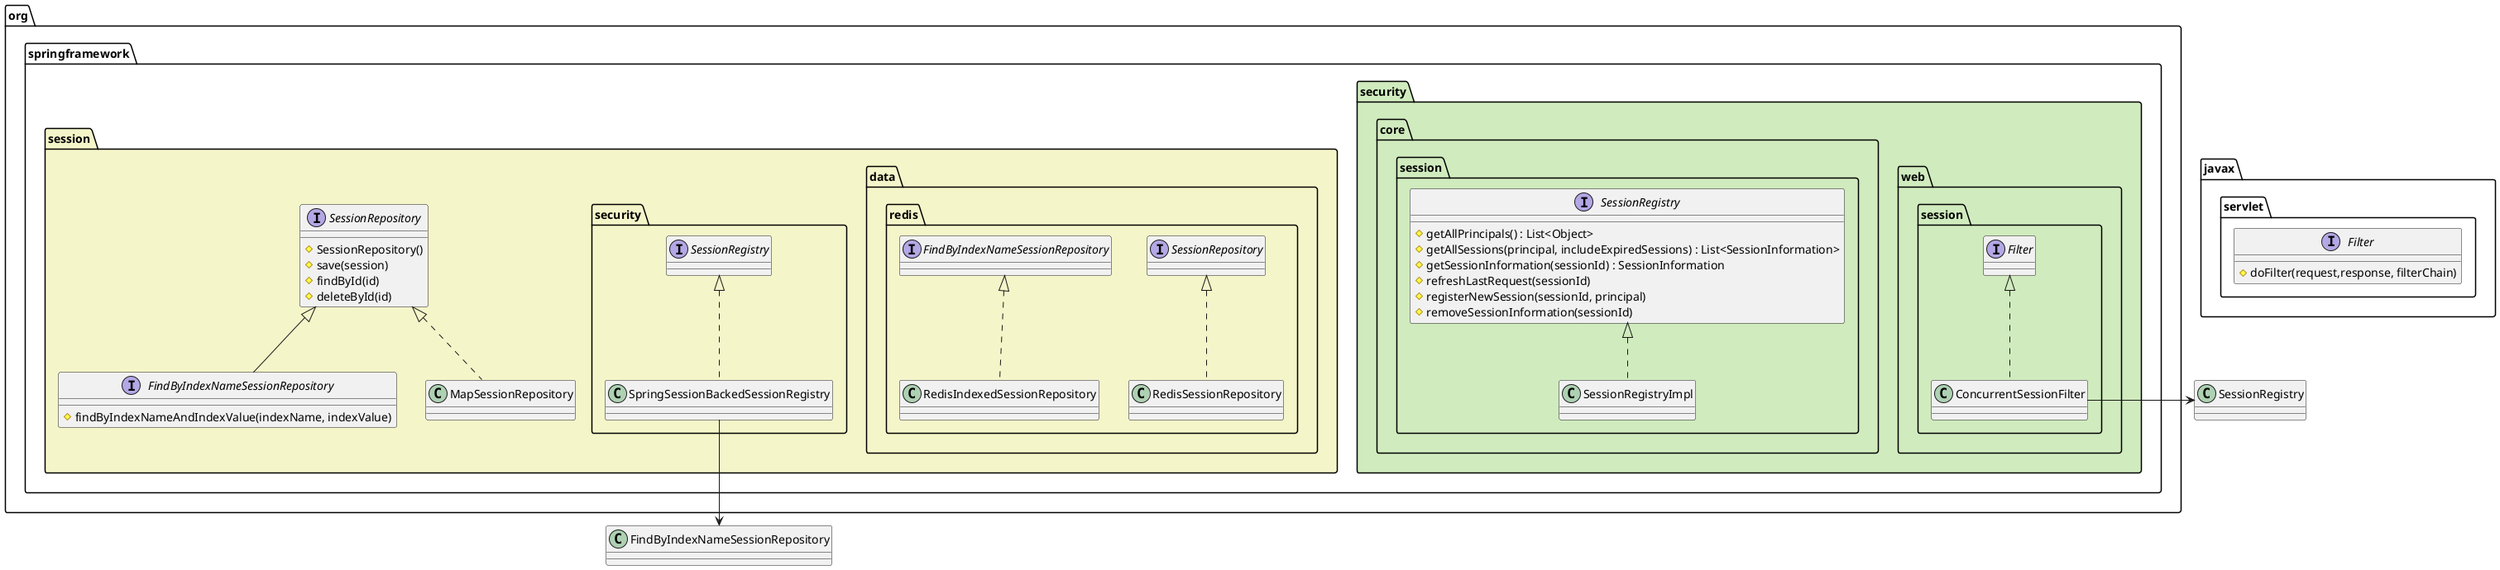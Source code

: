 @startuml

package javax.servlet{

    interface Filter{
        #doFilter(request,response, filterChain)
    }

}

package org.springframework.security #D0EBBE{



package org.springframework.security.web.session {
    class ConcurrentSessionFilter implements Filter{

    }
}


package org.springframework.security.core.session{
    interface SessionRegistry{

        #getAllPrincipals() : List<Object>
        #getAllSessions(principal, includeExpiredSessions) : List<SessionInformation>
        #getSessionInformation(sessionId) : SessionInformation
        #refreshLastRequest(sessionId)
        #registerNewSession(sessionId, principal)
        #removeSessionInformation(sessionId)

    }

    class SessionRegistryImpl implements SessionRegistry {

    }
}

}


package org.springframework.session #F5F5CA{
    interface SessionRepository{

        #SessionRepository()
        #save(session)
        #findById(id)
        #deleteById(id)


    }

    interface FindByIndexNameSessionRepository extends SessionRepository{

        #findByIndexNameAndIndexValue(indexName, indexValue)

    }

    class MapSessionRepository implements SessionRepository{

    }



package org.springframework.session.data.redis{


    class RedisSessionRepository implements SessionRepository {

    }

    class RedisIndexedSessionRepository implements FindByIndexNameSessionRepository {

    }
}

package org.springframework.session.security{

        class SpringSessionBackedSessionRegistry implements SessionRegistry{

        }

    }




}


ConcurrentSessionFilter -> SessionRegistry
SpringSessionBackedSessionRegistry --> FindByIndexNameSessionRepository

@enduml